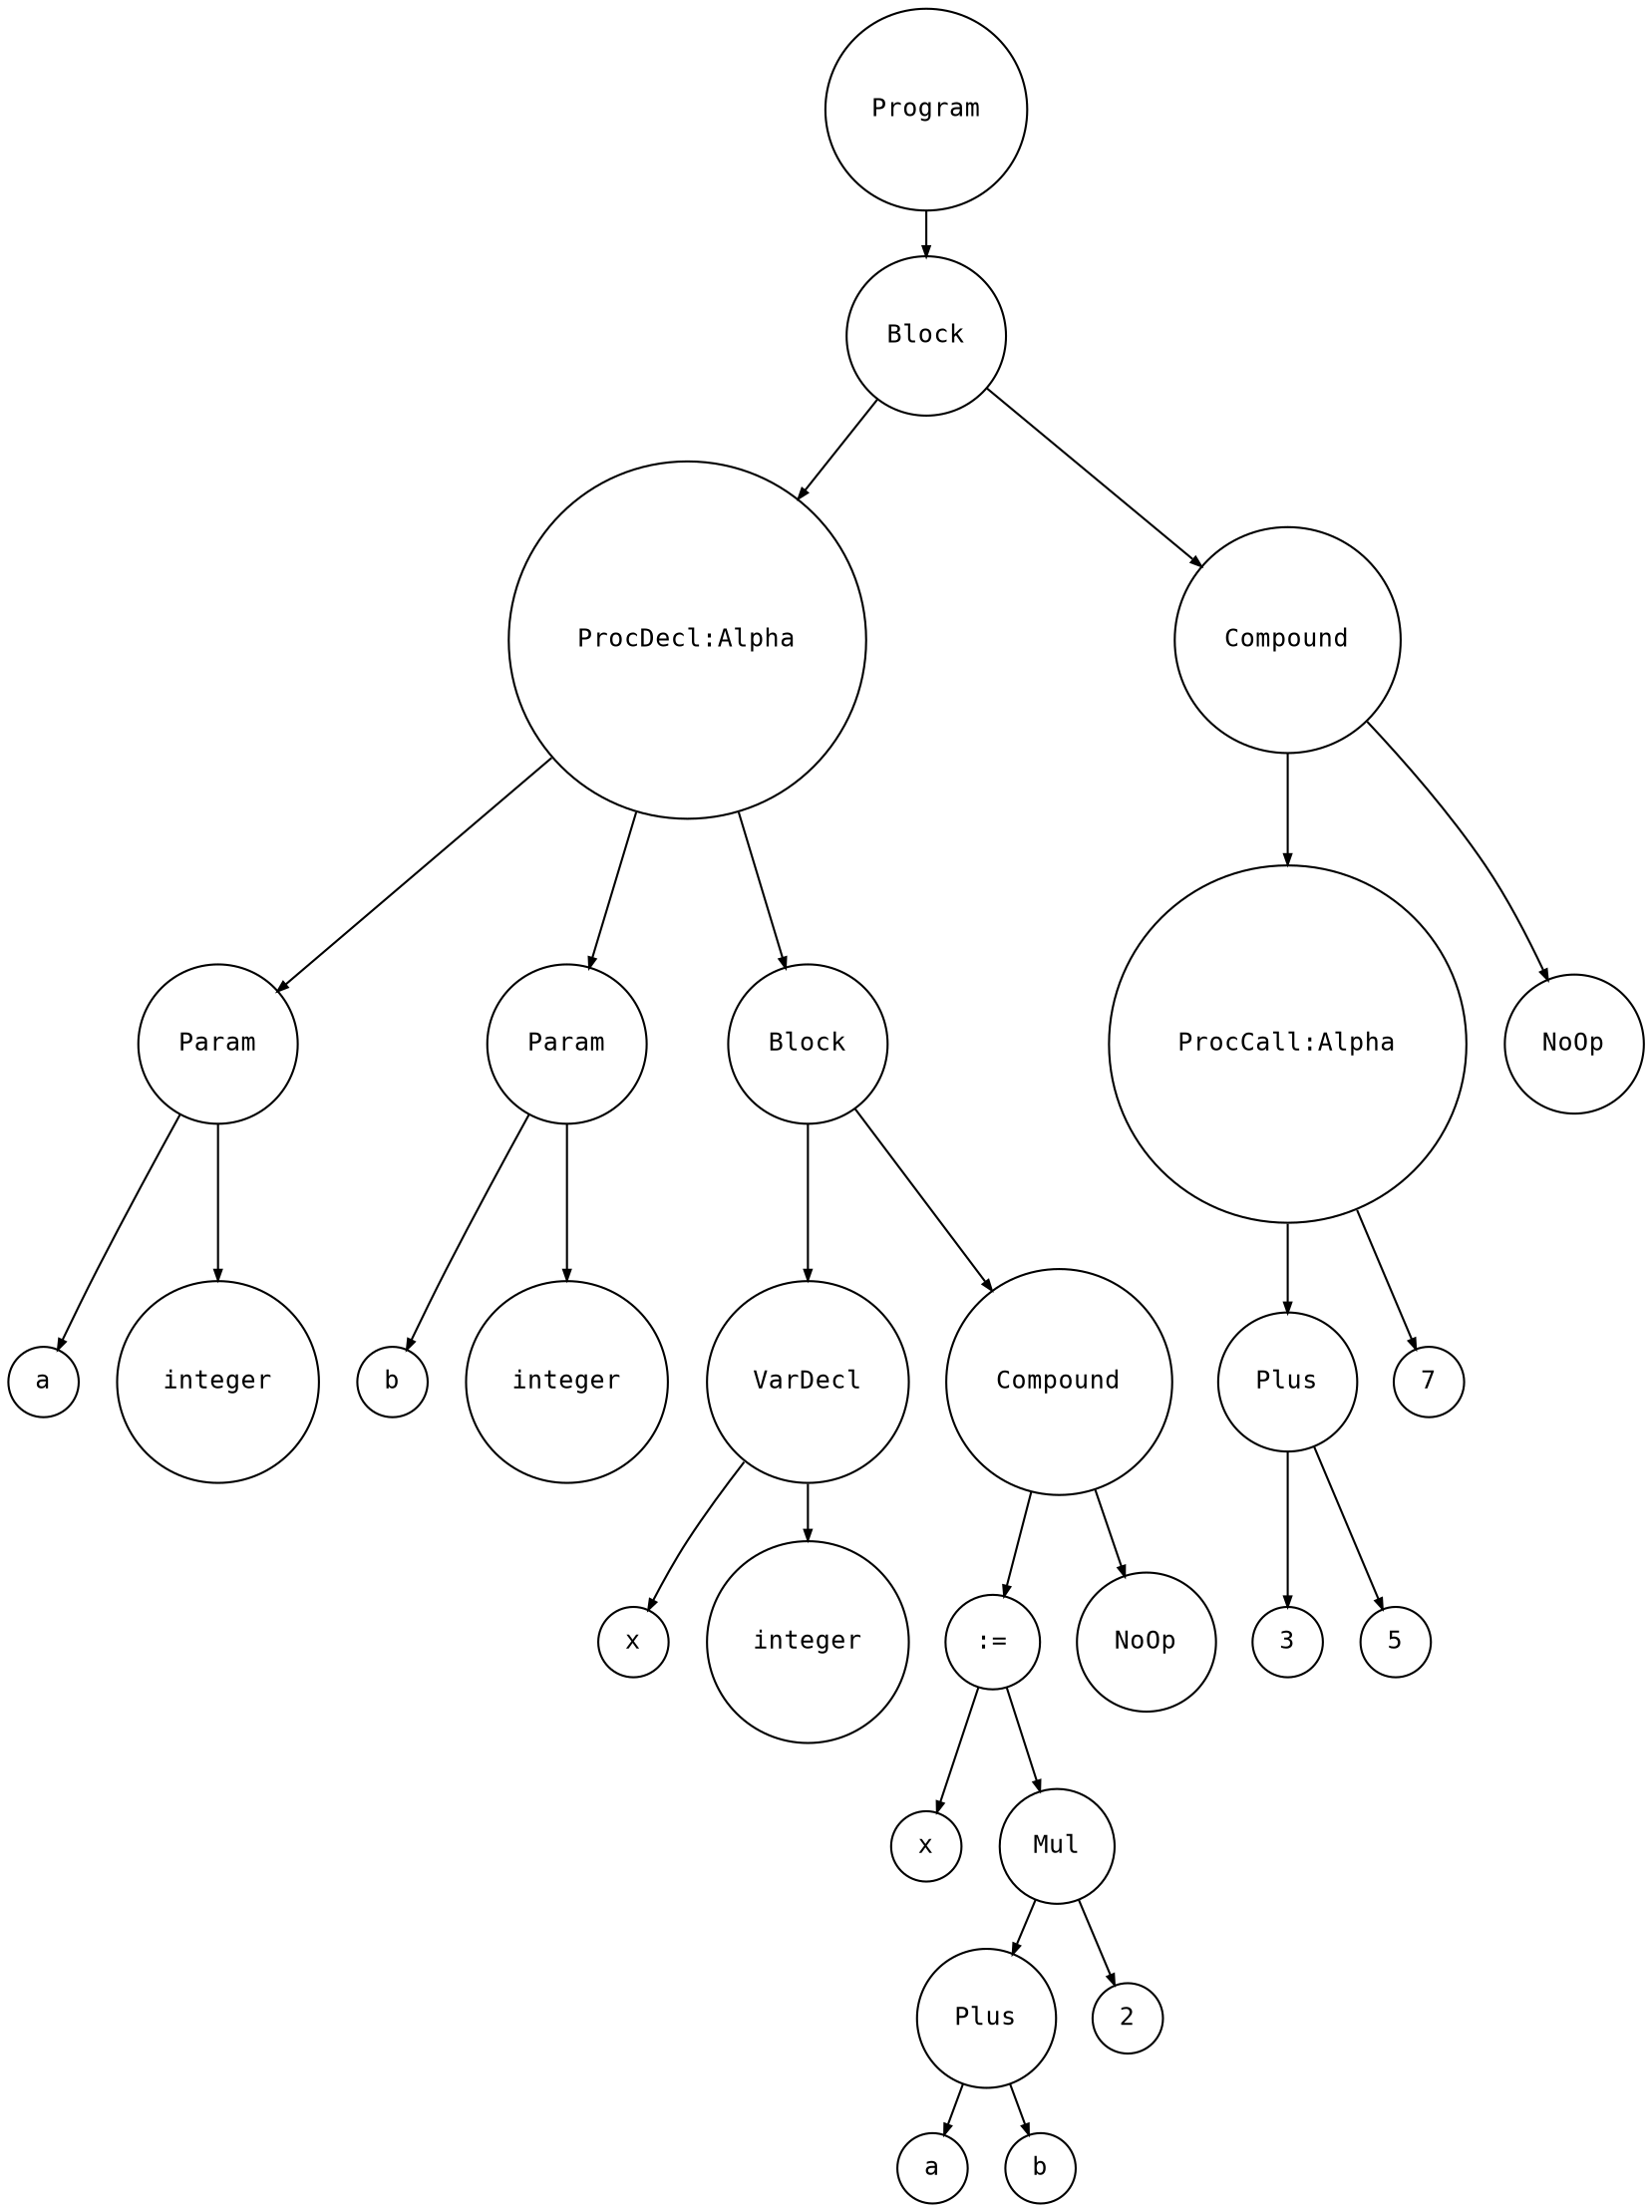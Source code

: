 digraph astgraph {
    node [shape=circle, fontsize=12, fontname="Courier", height=.1];
    ranksep=.3;
    edge [arrowsize=.5]

    node1 [label="Program"]
    node2 [label="Block"]
    node3 [label="ProcDecl:Alpha"]
    node4 [label="Param"]
    node5 [label="a"]
    node4 -> node5
    node6 [label="integer"]
    node4 -> node6
    node3 -> node4
    node7 [label="Param"]
    node8 [label="b"]
    node7 -> node8
    node9 [label="integer"]
    node7 -> node9
    node3 -> node7
    node10 [label="Block"]
    node11 [label="VarDecl"]
    node12 [label="x"]
    node11 -> node12
    node13 [label="integer"]
    node11 -> node13
    node14 [label="Compound"]
    node15 [label=":="]
    node16 [label="x"]
    node15 -> node16
    node17 [label=Mul]
    node18 [label=Plus]
    node19 [label="a"]
    node18 -> node19
    node20 [label="b"]
    node18 -> node20
    node17 -> node18
    node21 [label="2"]
    node17 -> node21
    node15 -> node17
    node14 -> node15
    node22 [label="NoOp"]
    node14 -> node22
    node10 -> node11
    node10 -> node14
    node3 -> node10
    node23 [label="Compound"]
    node24 [label="ProcCall:Alpha"]
    node25 [label=Plus]
    node26 [label="3"]
    node25 -> node26
    node27 [label="5"]
    node25 -> node27
    node24 -> node25
    node28 [label="7"]
    node24 -> node28
    node23 -> node24
    node29 [label="NoOp"]
    node23 -> node29
    node2 -> node3
    node2 -> node23
    node1 -> node2
}
